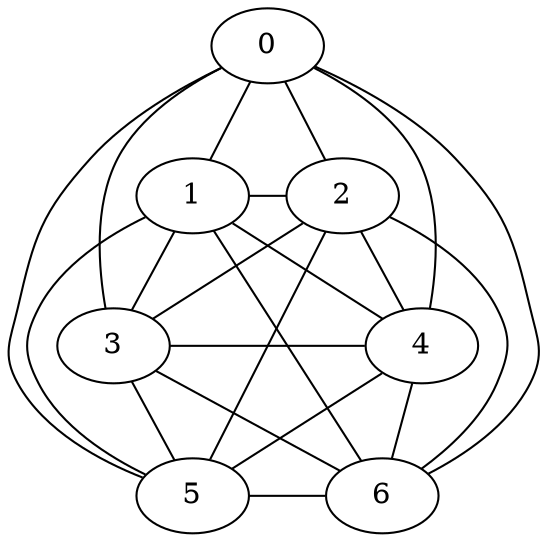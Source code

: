 // complete graph of 7 nodes

graph g {

    { rank = same; 1; 2; }
    { rank = same; 3; 4; }
    { rank = same; 5; 6; }

    0 -- { 1 2 3 4 5 6 }
    1 -- { 2 3 4 5 6 }
    2 -- { 3 4 5 6 }
    3 -- { 4 5 6 }
    4 -- { 5 6 }
    5 -- { 6 }
    6 -- {   }
}
